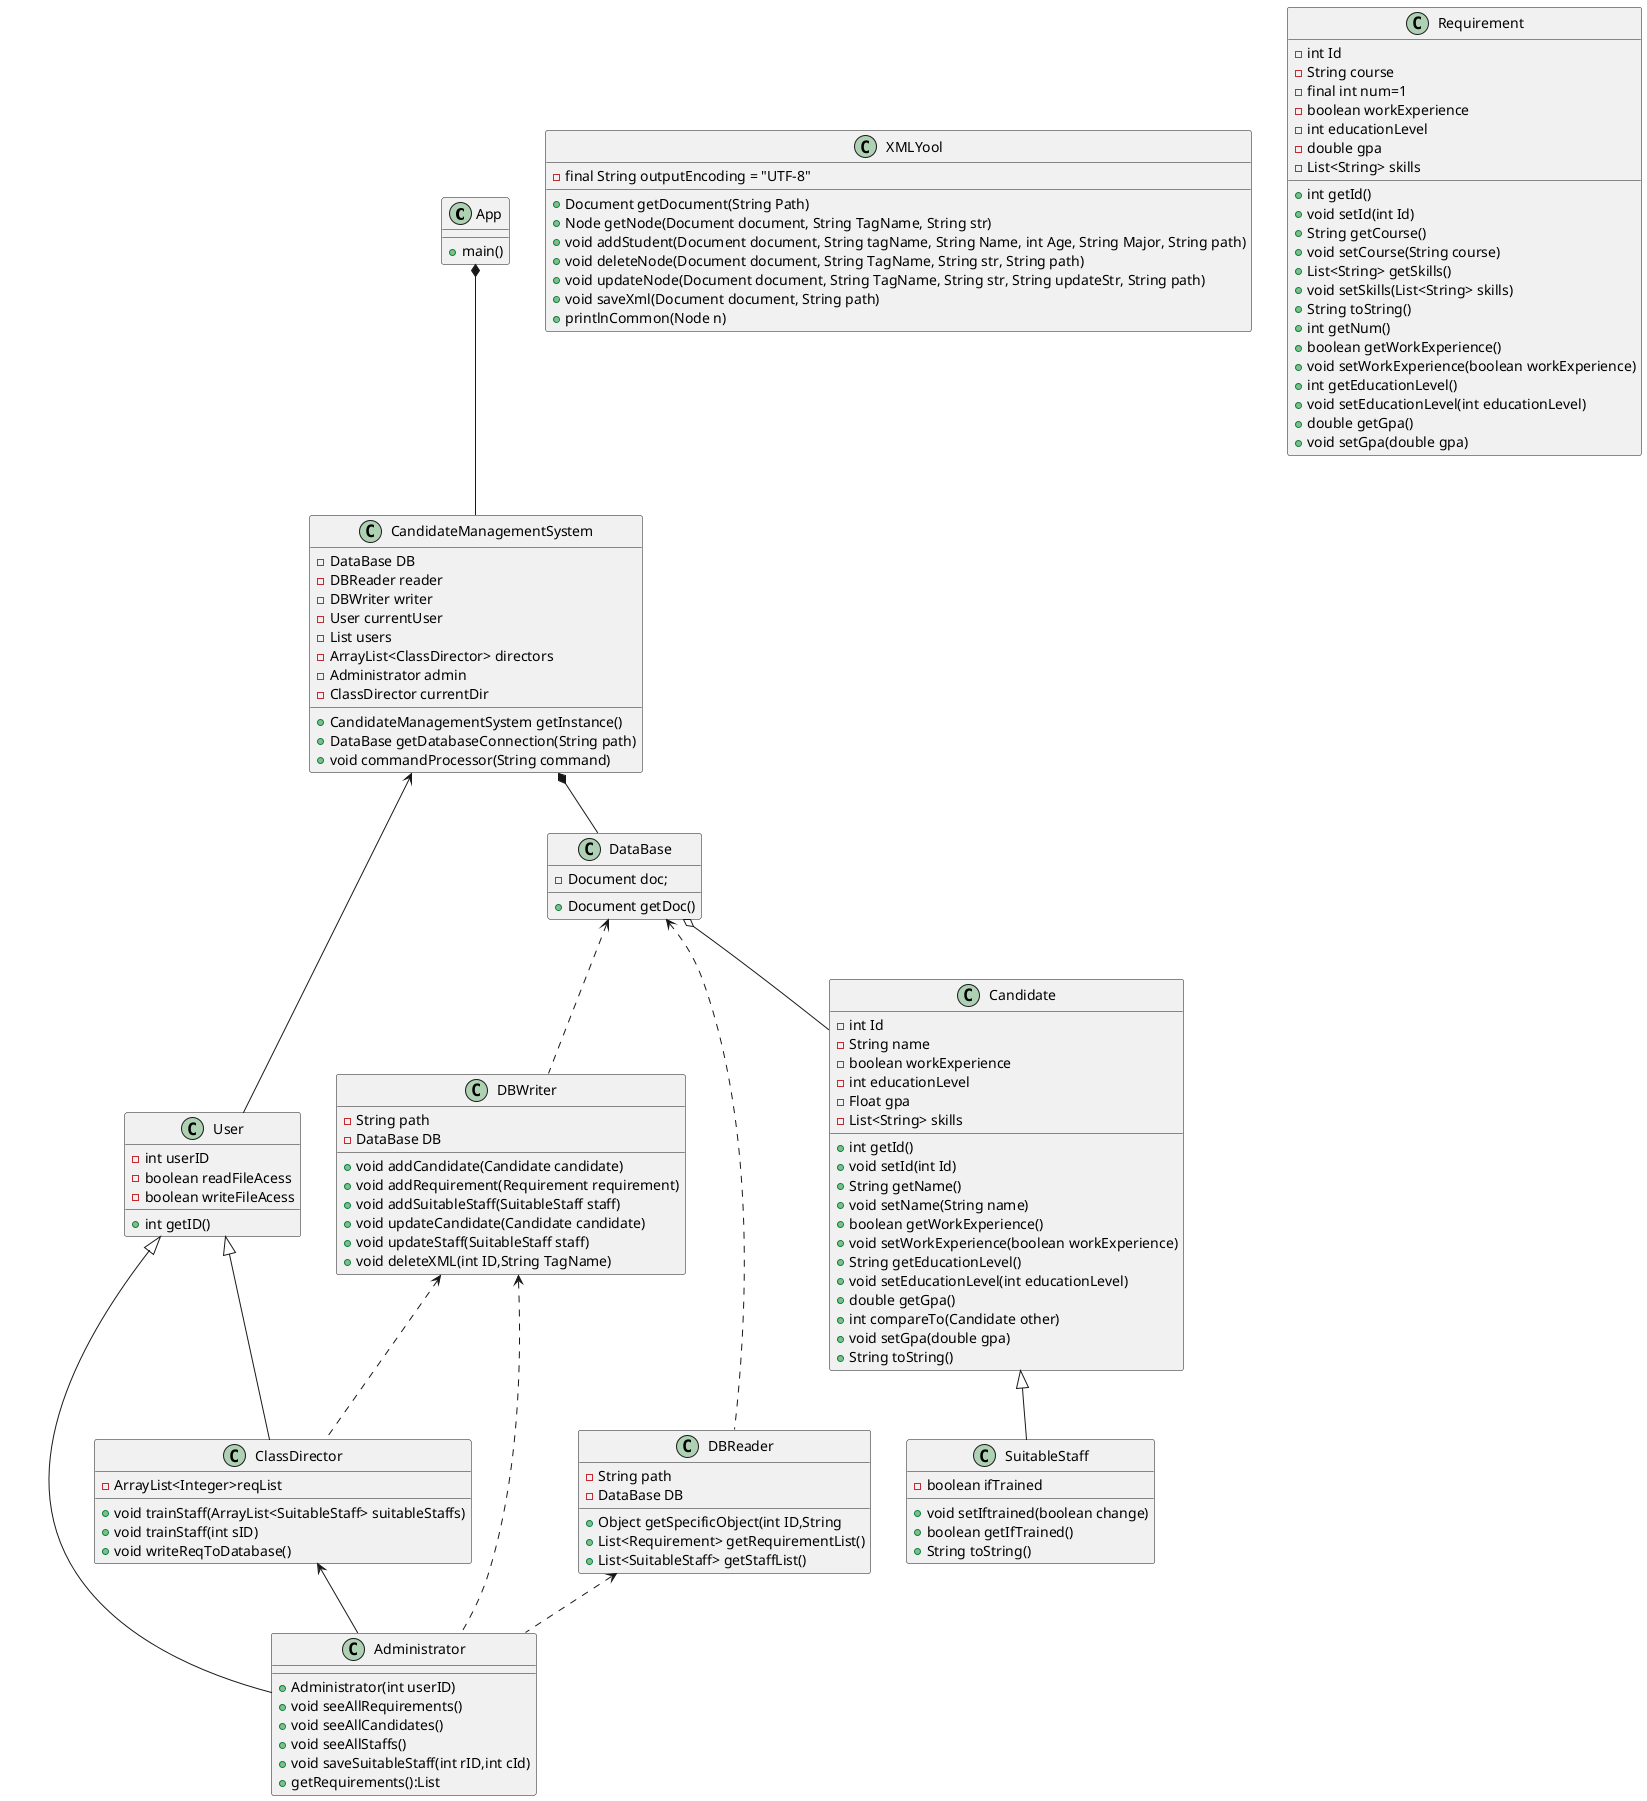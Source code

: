 @startuml
class App{
    +main()
}

class  CandidateManagementSystem{
    -DataBase DB
    -DBReader reader
    -DBWriter writer
    -User currentUser
    -List users
    -ArrayList<ClassDirector> directors
    -Administrator admin
    -ClassDirector currentDir

    +CandidateManagementSystem getInstance()
    +DataBase getDatabaseConnection(String path)
    +void commandProcessor(String command)
}
class           User{
    -int userID
    -boolean readFileAcess
    -boolean writeFileAcess
    +int getID()
}
class           XMLYool{
    -final String outputEncoding = "UTF-8"
    +Document getDocument(String Path)
    +Node getNode(Document document, String TagName, String str)
    +void addStudent(Document document, String tagName, String Name, int Age, String Major, String path)
    +void deleteNode(Document document, String TagName, String str, String path)
    +void updateNode(Document document, String TagName, String str, String updateStr, String path)
    +void saveXml(Document document, String path)
    +printlnCommon(Node n)
}   

class           Requirement{
    -int Id
    -String course
    -final int num=1
    -boolean workExperience
    -int educationLevel
    -double gpa
    -List<String> skills
    + int getId()
    +void setId(int Id)
    +String getCourse()
    +void setCourse(String course)
    +List<String> getSkills()
    +void setSkills(List<String> skills)
    +String toString()
    +int getNum()
    +boolean getWorkExperience()
    +void setWorkExperience(boolean workExperience)
    +int getEducationLevel() 
    + void setEducationLevel(int educationLevel)
    +double getGpa()
    + void setGpa(double gpa) 


}

class           Candidate{
    -int Id
    -String name
    -boolean workExperience
    -int educationLevel
    -Float gpa
    -List<String> skills
    +int getId()
    +void setId(int Id)
    +String getName()
    +void setName(String name)
    +boolean getWorkExperience()
    +void setWorkExperience(boolean workExperience)
    + String getEducationLevel()
    +void setEducationLevel(int educationLevel)
    +double getGpa()
    +int compareTo(Candidate other)
    +void setGpa(double gpa)
    +String toString()
}

class           SuitableStaff{
    -boolean ifTrained
    +void setIftrained(boolean change)
    +boolean getIfTrained()
    +String toString()

}


class           ClassDirector{
    -ArrayList<Integer>reqList
    +void trainStaff(ArrayList<SuitableStaff> suitableStaffs)
    +void trainStaff(int sID)
    +void writeReqToDatabase()
}
class           Administrator{
    +Administrator(int userID)
    +void seeAllRequirements()
    +void seeAllCandidates()
    +void seeAllStaffs()
    +void saveSuitableStaff(int rID,int cId)
    +getRequirements():List
}

class           DBWriter     {
    -String path
    -DataBase DB
    +void addCandidate(Candidate candidate)
    +void addRequirement(Requirement requirement)
    +void addSuitableStaff(SuitableStaff staff)
    +void updateCandidate(Candidate candidate)
    +void updateStaff(SuitableStaff staff)
    +void deleteXML(int ID,String TagName)

}
class           DBReader     {
    -String path
    -DataBase DB
    + Object getSpecificObject(int ID,String 
    +List<Requirement> getRequirementList()
    +List<SuitableStaff> getStaffList() 

}
class           DataBase{

    -Document doc;
    +Document getDoc()
}


App*--CandidateManagementSystem
CandidateManagementSystem *-- DataBase
DataBase o-- Candidate
User <|-- Administrator
User <|-- ClassDirector
ClassDirector<--Administrator
Candidate <|--SuitableStaff
' SuitableStaff <|--Teacher
CandidateManagementSystem <-- User
DBReader     <.. Administrator
DBWriter<.. Administrator
DBWriter<.. ClassDirector
DataBase<.. DBReader
DataBase<.. DBWriter
@enduml